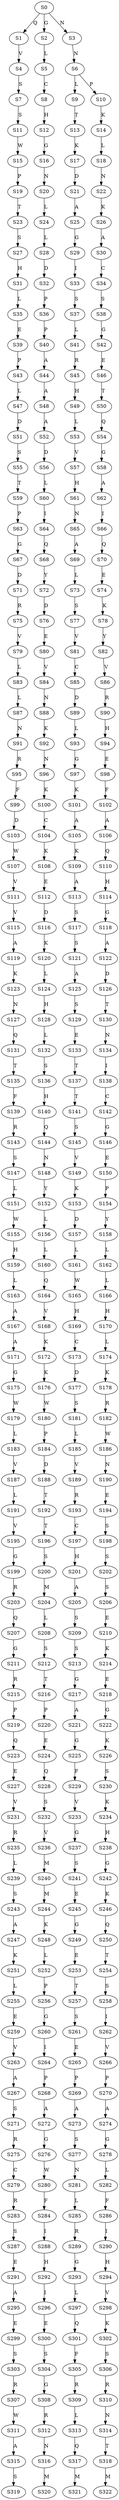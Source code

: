 strict digraph  {
	S0 -> S1 [ label = Q ];
	S0 -> S2 [ label = G ];
	S0 -> S3 [ label = N ];
	S1 -> S4 [ label = V ];
	S2 -> S5 [ label = L ];
	S3 -> S6 [ label = N ];
	S4 -> S7 [ label = S ];
	S5 -> S8 [ label = C ];
	S6 -> S9 [ label = L ];
	S6 -> S10 [ label = P ];
	S7 -> S11 [ label = S ];
	S8 -> S12 [ label = H ];
	S9 -> S13 [ label = T ];
	S10 -> S14 [ label = K ];
	S11 -> S15 [ label = W ];
	S12 -> S16 [ label = G ];
	S13 -> S17 [ label = K ];
	S14 -> S18 [ label = L ];
	S15 -> S19 [ label = P ];
	S16 -> S20 [ label = N ];
	S17 -> S21 [ label = D ];
	S18 -> S22 [ label = N ];
	S19 -> S23 [ label = T ];
	S20 -> S24 [ label = L ];
	S21 -> S25 [ label = A ];
	S22 -> S26 [ label = K ];
	S23 -> S27 [ label = S ];
	S24 -> S28 [ label = L ];
	S25 -> S29 [ label = G ];
	S26 -> S30 [ label = A ];
	S27 -> S31 [ label = H ];
	S28 -> S32 [ label = D ];
	S29 -> S33 [ label = I ];
	S30 -> S34 [ label = C ];
	S31 -> S35 [ label = L ];
	S32 -> S36 [ label = P ];
	S33 -> S37 [ label = S ];
	S34 -> S38 [ label = S ];
	S35 -> S39 [ label = E ];
	S36 -> S40 [ label = P ];
	S37 -> S41 [ label = L ];
	S38 -> S42 [ label = G ];
	S39 -> S43 [ label = P ];
	S40 -> S44 [ label = A ];
	S41 -> S45 [ label = R ];
	S42 -> S46 [ label = E ];
	S43 -> S47 [ label = L ];
	S44 -> S48 [ label = A ];
	S45 -> S49 [ label = H ];
	S46 -> S50 [ label = T ];
	S47 -> S51 [ label = D ];
	S48 -> S52 [ label = A ];
	S49 -> S53 [ label = L ];
	S50 -> S54 [ label = Q ];
	S51 -> S55 [ label = S ];
	S52 -> S56 [ label = D ];
	S53 -> S57 [ label = V ];
	S54 -> S58 [ label = G ];
	S55 -> S59 [ label = T ];
	S56 -> S60 [ label = L ];
	S57 -> S61 [ label = H ];
	S58 -> S62 [ label = A ];
	S59 -> S63 [ label = P ];
	S60 -> S64 [ label = I ];
	S61 -> S65 [ label = N ];
	S62 -> S66 [ label = I ];
	S63 -> S67 [ label = G ];
	S64 -> S68 [ label = Q ];
	S65 -> S69 [ label = A ];
	S66 -> S70 [ label = Q ];
	S67 -> S71 [ label = D ];
	S68 -> S72 [ label = Y ];
	S69 -> S73 [ label = L ];
	S70 -> S74 [ label = E ];
	S71 -> S75 [ label = R ];
	S72 -> S76 [ label = D ];
	S73 -> S77 [ label = S ];
	S74 -> S78 [ label = K ];
	S75 -> S79 [ label = V ];
	S76 -> S80 [ label = E ];
	S77 -> S81 [ label = V ];
	S78 -> S82 [ label = Y ];
	S79 -> S83 [ label = L ];
	S80 -> S84 [ label = V ];
	S81 -> S85 [ label = C ];
	S82 -> S86 [ label = V ];
	S83 -> S87 [ label = L ];
	S84 -> S88 [ label = N ];
	S85 -> S89 [ label = D ];
	S86 -> S90 [ label = R ];
	S87 -> S91 [ label = N ];
	S88 -> S92 [ label = K ];
	S89 -> S93 [ label = L ];
	S90 -> S94 [ label = H ];
	S91 -> S95 [ label = R ];
	S92 -> S96 [ label = N ];
	S93 -> S97 [ label = G ];
	S94 -> S98 [ label = E ];
	S95 -> S99 [ label = F ];
	S96 -> S100 [ label = K ];
	S97 -> S101 [ label = K ];
	S98 -> S102 [ label = F ];
	S99 -> S103 [ label = D ];
	S100 -> S104 [ label = C ];
	S101 -> S105 [ label = A ];
	S102 -> S106 [ label = A ];
	S103 -> S107 [ label = W ];
	S104 -> S108 [ label = K ];
	S105 -> S109 [ label = K ];
	S106 -> S110 [ label = Q ];
	S107 -> S111 [ label = V ];
	S108 -> S112 [ label = E ];
	S109 -> S113 [ label = A ];
	S110 -> S114 [ label = H ];
	S111 -> S115 [ label = V ];
	S112 -> S116 [ label = D ];
	S113 -> S117 [ label = S ];
	S114 -> S118 [ label = G ];
	S115 -> S119 [ label = A ];
	S116 -> S120 [ label = K ];
	S117 -> S121 [ label = S ];
	S118 -> S122 [ label = A ];
	S119 -> S123 [ label = K ];
	S120 -> S124 [ label = L ];
	S121 -> S125 [ label = A ];
	S122 -> S126 [ label = D ];
	S123 -> S127 [ label = N ];
	S124 -> S128 [ label = H ];
	S125 -> S129 [ label = S ];
	S126 -> S130 [ label = T ];
	S127 -> S131 [ label = Q ];
	S128 -> S132 [ label = L ];
	S129 -> S133 [ label = E ];
	S130 -> S134 [ label = N ];
	S131 -> S135 [ label = T ];
	S132 -> S136 [ label = S ];
	S133 -> S137 [ label = T ];
	S134 -> S138 [ label = I ];
	S135 -> S139 [ label = F ];
	S136 -> S140 [ label = H ];
	S137 -> S141 [ label = T ];
	S138 -> S142 [ label = C ];
	S139 -> S143 [ label = R ];
	S140 -> S144 [ label = Q ];
	S141 -> S145 [ label = S ];
	S142 -> S146 [ label = G ];
	S143 -> S147 [ label = S ];
	S144 -> S148 [ label = N ];
	S145 -> S149 [ label = V ];
	S146 -> S150 [ label = E ];
	S147 -> S151 [ label = L ];
	S148 -> S152 [ label = Y ];
	S149 -> S153 [ label = K ];
	S150 -> S154 [ label = P ];
	S151 -> S155 [ label = W ];
	S152 -> S156 [ label = L ];
	S153 -> S157 [ label = D ];
	S154 -> S158 [ label = Y ];
	S155 -> S159 [ label = H ];
	S156 -> S160 [ label = L ];
	S157 -> S161 [ label = L ];
	S158 -> S162 [ label = L ];
	S159 -> S163 [ label = L ];
	S160 -> S164 [ label = Q ];
	S161 -> S165 [ label = W ];
	S162 -> S166 [ label = L ];
	S163 -> S167 [ label = A ];
	S164 -> S168 [ label = V ];
	S165 -> S169 [ label = H ];
	S166 -> S170 [ label = H ];
	S167 -> S171 [ label = A ];
	S168 -> S172 [ label = K ];
	S169 -> S173 [ label = C ];
	S170 -> S174 [ label = L ];
	S171 -> S175 [ label = G ];
	S172 -> S176 [ label = K ];
	S173 -> S177 [ label = D ];
	S174 -> S178 [ label = K ];
	S175 -> S179 [ label = W ];
	S176 -> S180 [ label = W ];
	S177 -> S181 [ label = S ];
	S178 -> S182 [ label = R ];
	S179 -> S183 [ label = L ];
	S180 -> S184 [ label = P ];
	S181 -> S185 [ label = L ];
	S182 -> S186 [ label = W ];
	S183 -> S187 [ label = V ];
	S184 -> S188 [ label = D ];
	S185 -> S189 [ label = V ];
	S186 -> S190 [ label = N ];
	S187 -> S191 [ label = L ];
	S188 -> S192 [ label = T ];
	S189 -> S193 [ label = R ];
	S190 -> S194 [ label = E ];
	S191 -> S195 [ label = V ];
	S192 -> S196 [ label = T ];
	S193 -> S197 [ label = C ];
	S194 -> S198 [ label = S ];
	S195 -> S199 [ label = G ];
	S196 -> S200 [ label = S ];
	S197 -> S201 [ label = H ];
	S198 -> S202 [ label = S ];
	S199 -> S203 [ label = R ];
	S200 -> S204 [ label = M ];
	S201 -> S205 [ label = A ];
	S202 -> S206 [ label = S ];
	S203 -> S207 [ label = Q ];
	S204 -> S208 [ label = L ];
	S205 -> S209 [ label = S ];
	S206 -> S210 [ label = E ];
	S207 -> S211 [ label = G ];
	S208 -> S212 [ label = S ];
	S209 -> S213 [ label = S ];
	S210 -> S214 [ label = K ];
	S211 -> S215 [ label = R ];
	S212 -> S216 [ label = T ];
	S213 -> S217 [ label = G ];
	S214 -> S218 [ label = E ];
	S215 -> S219 [ label = P ];
	S216 -> S220 [ label = P ];
	S217 -> S221 [ label = A ];
	S218 -> S222 [ label = G ];
	S219 -> S223 [ label = Q ];
	S220 -> S224 [ label = E ];
	S221 -> S225 [ label = G ];
	S222 -> S226 [ label = K ];
	S223 -> S227 [ label = E ];
	S224 -> S228 [ label = Q ];
	S225 -> S229 [ label = F ];
	S226 -> S230 [ label = S ];
	S227 -> S231 [ label = V ];
	S228 -> S232 [ label = S ];
	S229 -> S233 [ label = V ];
	S230 -> S234 [ label = K ];
	S231 -> S235 [ label = R ];
	S232 -> S236 [ label = V ];
	S233 -> S237 [ label = G ];
	S234 -> S238 [ label = H ];
	S235 -> S239 [ label = L ];
	S236 -> S240 [ label = M ];
	S237 -> S241 [ label = S ];
	S238 -> S242 [ label = G ];
	S239 -> S243 [ label = S ];
	S240 -> S244 [ label = M ];
	S241 -> S245 [ label = E ];
	S242 -> S246 [ label = K ];
	S243 -> S247 [ label = A ];
	S244 -> S248 [ label = K ];
	S245 -> S249 [ label = G ];
	S246 -> S250 [ label = Q ];
	S247 -> S251 [ label = K ];
	S248 -> S252 [ label = L ];
	S249 -> S253 [ label = E ];
	S250 -> S254 [ label = T ];
	S251 -> S255 [ label = L ];
	S252 -> S256 [ label = P ];
	S253 -> S257 [ label = T ];
	S254 -> S258 [ label = S ];
	S255 -> S259 [ label = E ];
	S256 -> S260 [ label = G ];
	S257 -> S261 [ label = S ];
	S258 -> S262 [ label = I ];
	S259 -> S263 [ label = V ];
	S260 -> S264 [ label = I ];
	S261 -> S265 [ label = E ];
	S262 -> S266 [ label = V ];
	S263 -> S267 [ label = A ];
	S264 -> S268 [ label = P ];
	S265 -> S269 [ label = P ];
	S266 -> S270 [ label = P ];
	S267 -> S271 [ label = S ];
	S268 -> S272 [ label = A ];
	S269 -> S273 [ label = A ];
	S270 -> S274 [ label = A ];
	S271 -> S275 [ label = R ];
	S272 -> S276 [ label = G ];
	S273 -> S277 [ label = S ];
	S274 -> S278 [ label = G ];
	S275 -> S279 [ label = C ];
	S276 -> S280 [ label = W ];
	S277 -> S281 [ label = N ];
	S278 -> S282 [ label = L ];
	S279 -> S283 [ label = R ];
	S280 -> S284 [ label = F ];
	S281 -> S285 [ label = L ];
	S282 -> S286 [ label = F ];
	S283 -> S287 [ label = S ];
	S284 -> S288 [ label = I ];
	S285 -> S289 [ label = R ];
	S286 -> S290 [ label = I ];
	S287 -> S291 [ label = E ];
	S288 -> S292 [ label = H ];
	S289 -> S293 [ label = G ];
	S290 -> S294 [ label = H ];
	S291 -> S295 [ label = A ];
	S292 -> S296 [ label = I ];
	S293 -> S297 [ label = L ];
	S294 -> S298 [ label = V ];
	S295 -> S299 [ label = E ];
	S296 -> S300 [ label = E ];
	S297 -> S301 [ label = Q ];
	S298 -> S302 [ label = K ];
	S299 -> S303 [ label = S ];
	S300 -> S304 [ label = S ];
	S301 -> S305 [ label = F ];
	S302 -> S306 [ label = S ];
	S303 -> S307 [ label = R ];
	S304 -> S308 [ label = G ];
	S305 -> S309 [ label = R ];
	S306 -> S310 [ label = R ];
	S307 -> S311 [ label = W ];
	S308 -> S312 [ label = R ];
	S309 -> S313 [ label = L ];
	S310 -> S314 [ label = N ];
	S311 -> S315 [ label = A ];
	S312 -> S316 [ label = N ];
	S313 -> S317 [ label = Q ];
	S314 -> S318 [ label = T ];
	S315 -> S319 [ label = S ];
	S316 -> S320 [ label = M ];
	S317 -> S321 [ label = M ];
	S318 -> S322 [ label = M ];
}
